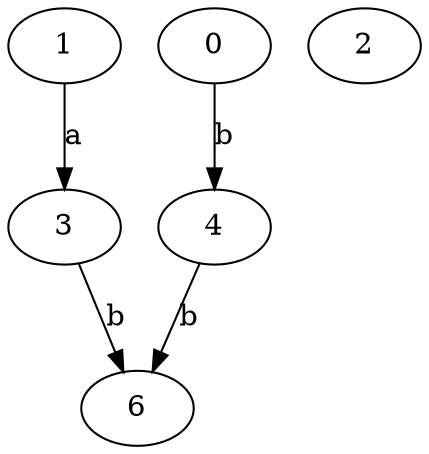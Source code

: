 strict digraph  {
1;
2;
0;
3;
4;
6;
1 -> 3  [label=a];
0 -> 4  [label=b];
3 -> 6  [label=b];
4 -> 6  [label=b];
}
